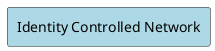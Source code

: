 @startuml

left to right direction


rectangle "Identity Controlled Network" #lightblue {
}


@enduml
